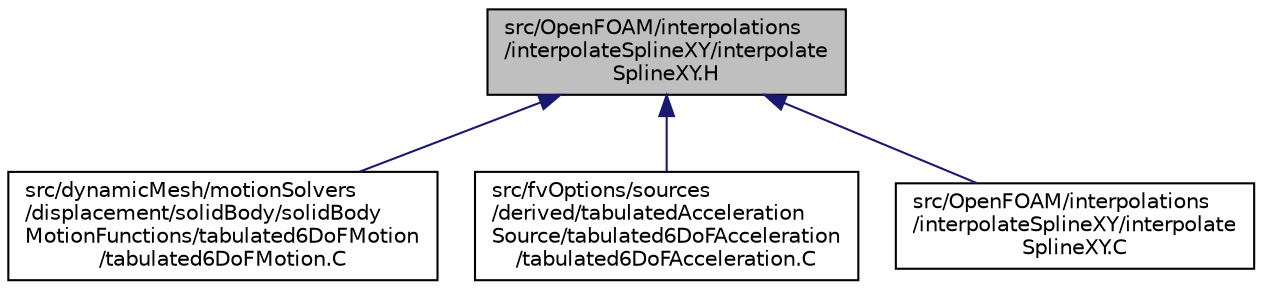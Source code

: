 digraph "src/OpenFOAM/interpolations/interpolateSplineXY/interpolateSplineXY.H"
{
  bgcolor="transparent";
  edge [fontname="Helvetica",fontsize="10",labelfontname="Helvetica",labelfontsize="10"];
  node [fontname="Helvetica",fontsize="10",shape=record];
  Node1 [label="src/OpenFOAM/interpolations\l/interpolateSplineXY/interpolate\lSplineXY.H",height=0.2,width=0.4,color="black", fillcolor="grey75", style="filled" fontcolor="black"];
  Node1 -> Node2 [dir="back",color="midnightblue",fontsize="10",style="solid",fontname="Helvetica"];
  Node2 [label="src/dynamicMesh/motionSolvers\l/displacement/solidBody/solidBody\lMotionFunctions/tabulated6DoFMotion\l/tabulated6DoFMotion.C",height=0.2,width=0.4,color="black",URL="$tabulated6DoFMotion_8C.html"];
  Node1 -> Node3 [dir="back",color="midnightblue",fontsize="10",style="solid",fontname="Helvetica"];
  Node3 [label="src/fvOptions/sources\l/derived/tabulatedAcceleration\lSource/tabulated6DoFAcceleration\l/tabulated6DoFAcceleration.C",height=0.2,width=0.4,color="black",URL="$tabulated6DoFAcceleration_8C.html"];
  Node1 -> Node4 [dir="back",color="midnightblue",fontsize="10",style="solid",fontname="Helvetica"];
  Node4 [label="src/OpenFOAM/interpolations\l/interpolateSplineXY/interpolate\lSplineXY.C",height=0.2,width=0.4,color="black",URL="$interpolateSplineXY_8C.html"];
}
